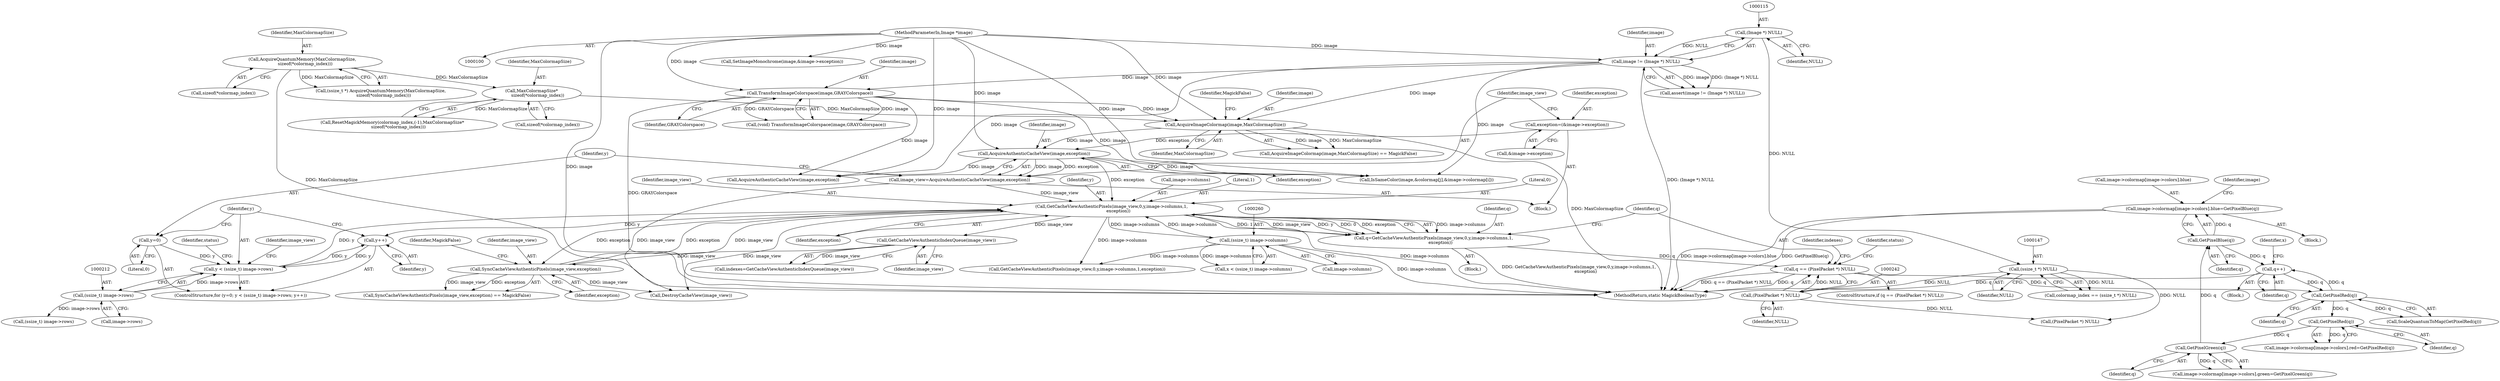 digraph "0_ImageMagick_db1ffb6cf44bcfe5c4d5fcf9d9109ded5617387f_1@array" {
"1000320" [label="(Call,image->colormap[image->colors].blue=GetPixelBlue(q))"];
"1000330" [label="(Call,GetPixelBlue(q))"];
"1000318" [label="(Call,GetPixelGreen(q))"];
"1000306" [label="(Call,GetPixelRed(q))"];
"1000271" [label="(Call,GetPixelRed(q))"];
"1000343" [label="(Call,q++)"];
"1000239" [label="(Call,q == (PixelPacket *) NULL)"];
"1000227" [label="(Call,q=GetCacheViewAuthenticPixels(image_view,0,y,image->columns,1,\n          exception))"];
"1000229" [label="(Call,GetCacheViewAuthenticPixels(image_view,0,y,image->columns,1,\n          exception))"];
"1000200" [label="(Call,image_view=AcquireAuthenticCacheView(image,exception))"];
"1000202" [label="(Call,AcquireAuthenticCacheView(image,exception))"];
"1000176" [label="(Call,AcquireImageColormap(image,MaxColormapSize))"];
"1000131" [label="(Call,TransformImageColorspace(image,GRAYColorspace))"];
"1000112" [label="(Call,image != (Image *) NULL)"];
"1000101" [label="(MethodParameterIn,Image *image)"];
"1000114" [label="(Call,(Image *) NULL)"];
"1000169" [label="(Call,MaxColormapSize*\n         sizeof(*colormap_index))"];
"1000138" [label="(Call,AcquireQuantumMemory(MaxColormapSize,\n    sizeof(*colormap_index)))"];
"1000194" [label="(Call,exception=(&image->exception))"];
"1000347" [label="(Call,SyncCacheViewAuthenticPixels(image_view,exception))"];
"1000251" [label="(Call,GetCacheViewAuthenticIndexQueue(image_view))"];
"1000209" [label="(Call,y < (ssize_t) image->rows)"];
"1000216" [label="(Call,y++)"];
"1000206" [label="(Call,y=0)"];
"1000211" [label="(Call,(ssize_t) image->rows)"];
"1000259" [label="(Call,(ssize_t) image->columns)"];
"1000241" [label="(Call,(PixelPacket *) NULL)"];
"1000146" [label="(Call,(ssize_t *) NULL)"];
"1000445" [label="(Call,IsSameColor(image,&colormap[j],&image->colormap[i]))"];
"1000349" [label="(Identifier,exception)"];
"1000243" [label="(Identifier,NULL)"];
"1000257" [label="(Call,x < (ssize_t) image->columns)"];
"1000232" [label="(Identifier,y)"];
"1000270" [label="(Call,ScaleQuantumToMap(GetPixelRed(q)))"];
"1000213" [label="(Call,image->rows)"];
"1000210" [label="(Identifier,y)"];
"1000271" [label="(Call,GetPixelRed(q))"];
"1000346" [label="(Call,SyncCacheViewAuthenticPixels(image_view,exception) == MagickFalse)"];
"1000146" [label="(Call,(ssize_t *) NULL)"];
"1000211" [label="(Call,(ssize_t) image->rows)"];
"1000178" [label="(Identifier,MaxColormapSize)"];
"1000217" [label="(Identifier,y)"];
"1000240" [label="(Identifier,q)"];
"1000344" [label="(Identifier,q)"];
"1000265" [label="(Identifier,x)"];
"1000228" [label="(Identifier,q)"];
"1000233" [label="(Call,image->columns)"];
"1000241" [label="(Call,(PixelPacket *) NULL)"];
"1000116" [label="(Identifier,NULL)"];
"1000195" [label="(Identifier,exception)"];
"1000179" [label="(Identifier,MagickFalse)"];
"1000306" [label="(Call,GetPixelRed(q))"];
"1000176" [label="(Call,AcquireImageColormap(image,MaxColormapSize))"];
"1000132" [label="(Identifier,image)"];
"1000114" [label="(Call,(Image *) NULL)"];
"1000170" [label="(Identifier,MaxColormapSize)"];
"1000209" [label="(Call,y < (ssize_t) image->rows)"];
"1000356" [label="(Call,DestroyCacheView(image_view))"];
"1000236" [label="(Literal,1)"];
"1000227" [label="(Call,q=GetCacheViewAuthenticPixels(image_view,0,y,image->columns,1,\n          exception))"];
"1000144" [label="(Call,colormap_index == (ssize_t *) NULL)"];
"1000321" [label="(Call,image->colormap[image->colors].blue)"];
"1000319" [label="(Identifier,q)"];
"1000334" [label="(Identifier,image)"];
"1000177" [label="(Identifier,image)"];
"1000252" [label="(Identifier,image_view)"];
"1000331" [label="(Identifier,q)"];
"1000205" [label="(ControlStructure,for (y=0; y < (ssize_t) image->rows; y++))"];
"1000206" [label="(Call,y=0)"];
"1000171" [label="(Call,sizeof(*colormap_index))"];
"1000527" [label="(Call,(ssize_t) image->rows)"];
"1000251" [label="(Call,GetCacheViewAuthenticIndexQueue(image_view))"];
"1000161" [label="(Block,)"];
"1000136" [label="(Call,(ssize_t *) AcquireQuantumMemory(MaxColormapSize,\n    sizeof(*colormap_index)))"];
"1000216" [label="(Call,y++)"];
"1000308" [label="(Call,image->colormap[image->colors].green=GetPixelGreen(q))"];
"1000169" [label="(Call,MaxColormapSize*\n         sizeof(*colormap_index))"];
"1000200" [label="(Call,image_view=AcquireAuthenticCacheView(image,exception))"];
"1000619" [label="(Call,SetImageMonochrome(image,&image->exception))"];
"1000272" [label="(Identifier,q)"];
"1000343" [label="(Call,q++)"];
"1000231" [label="(Literal,0)"];
"1000318" [label="(Call,GetPixelGreen(q))"];
"1000296" [label="(Call,image->colormap[image->colors].red=GetPixelRed(q))"];
"1000348" [label="(Identifier,image_view)"];
"1000175" [label="(Call,AcquireImageColormap(image,MaxColormapSize) == MagickFalse)"];
"1000250" [label="(Identifier,indexes)"];
"1000224" [label="(Identifier,status)"];
"1000330" [label="(Call,GetPixelBlue(q))"];
"1000545" [label="(Call,GetCacheViewAuthenticPixels(image_view,0,y,image->columns,1,exception))"];
"1000249" [label="(Call,indexes=GetCacheViewAuthenticIndexQueue(image_view))"];
"1000111" [label="(Call,assert(image != (Image *) NULL))"];
"1000204" [label="(Identifier,exception)"];
"1000101" [label="(MethodParameterIn,Image *image)"];
"1000148" [label="(Identifier,NULL)"];
"1000320" [label="(Call,image->colormap[image->colors].blue=GetPixelBlue(q))"];
"1000230" [label="(Identifier,image_view)"];
"1000133" [label="(Identifier,GRAYColorspace)"];
"1000131" [label="(Call,TransformImageColorspace(image,GRAYColorspace))"];
"1000347" [label="(Call,SyncCacheViewAuthenticPixels(image_view,exception))"];
"1000408" [label="(Call,(PixelPacket *) NULL)"];
"1000259" [label="(Call,(ssize_t) image->columns)"];
"1000208" [label="(Literal,0)"];
"1000139" [label="(Identifier,MaxColormapSize)"];
"1000307" [label="(Identifier,q)"];
"1000196" [label="(Call,&image->exception)"];
"1000355" [label="(Identifier,image_view)"];
"1000633" [label="(MethodReturn,static MagickBooleanType)"];
"1000246" [label="(Identifier,status)"];
"1000194" [label="(Call,exception=(&image->exception))"];
"1000518" [label="(Call,AcquireAuthenticCacheView(image,exception))"];
"1000140" [label="(Call,sizeof(*colormap_index))"];
"1000165" [label="(Call,ResetMagickMemory(colormap_index,(-1),MaxColormapSize*\n         sizeof(*colormap_index)))"];
"1000286" [label="(Block,)"];
"1000113" [label="(Identifier,image)"];
"1000138" [label="(Call,AcquireQuantumMemory(MaxColormapSize,\n    sizeof(*colormap_index)))"];
"1000203" [label="(Identifier,image)"];
"1000237" [label="(Identifier,exception)"];
"1000129" [label="(Call,(void) TransformImageColorspace(image,GRAYColorspace))"];
"1000229" [label="(Call,GetCacheViewAuthenticPixels(image_view,0,y,image->columns,1,\n          exception))"];
"1000266" [label="(Block,)"];
"1000207" [label="(Identifier,y)"];
"1000112" [label="(Call,image != (Image *) NULL)"];
"1000202" [label="(Call,AcquireAuthenticCacheView(image,exception))"];
"1000350" [label="(Identifier,MagickFalse)"];
"1000238" [label="(ControlStructure,if (q == (PixelPacket *) NULL))"];
"1000201" [label="(Identifier,image_view)"];
"1000261" [label="(Call,image->columns)"];
"1000218" [label="(Block,)"];
"1000239" [label="(Call,q == (PixelPacket *) NULL)"];
"1000320" -> "1000286"  [label="AST: "];
"1000320" -> "1000330"  [label="CFG: "];
"1000321" -> "1000320"  [label="AST: "];
"1000330" -> "1000320"  [label="AST: "];
"1000334" -> "1000320"  [label="CFG: "];
"1000320" -> "1000633"  [label="DDG: GetPixelBlue(q)"];
"1000320" -> "1000633"  [label="DDG: image->colormap[image->colors].blue"];
"1000330" -> "1000320"  [label="DDG: q"];
"1000330" -> "1000331"  [label="CFG: "];
"1000331" -> "1000330"  [label="AST: "];
"1000318" -> "1000330"  [label="DDG: q"];
"1000330" -> "1000343"  [label="DDG: q"];
"1000318" -> "1000308"  [label="AST: "];
"1000318" -> "1000319"  [label="CFG: "];
"1000319" -> "1000318"  [label="AST: "];
"1000308" -> "1000318"  [label="CFG: "];
"1000318" -> "1000308"  [label="DDG: q"];
"1000306" -> "1000318"  [label="DDG: q"];
"1000306" -> "1000296"  [label="AST: "];
"1000306" -> "1000307"  [label="CFG: "];
"1000307" -> "1000306"  [label="AST: "];
"1000296" -> "1000306"  [label="CFG: "];
"1000306" -> "1000296"  [label="DDG: q"];
"1000271" -> "1000306"  [label="DDG: q"];
"1000271" -> "1000270"  [label="AST: "];
"1000271" -> "1000272"  [label="CFG: "];
"1000272" -> "1000271"  [label="AST: "];
"1000270" -> "1000271"  [label="CFG: "];
"1000271" -> "1000270"  [label="DDG: q"];
"1000343" -> "1000271"  [label="DDG: q"];
"1000239" -> "1000271"  [label="DDG: q"];
"1000271" -> "1000343"  [label="DDG: q"];
"1000343" -> "1000266"  [label="AST: "];
"1000343" -> "1000344"  [label="CFG: "];
"1000344" -> "1000343"  [label="AST: "];
"1000265" -> "1000343"  [label="CFG: "];
"1000343" -> "1000633"  [label="DDG: q"];
"1000239" -> "1000238"  [label="AST: "];
"1000239" -> "1000241"  [label="CFG: "];
"1000240" -> "1000239"  [label="AST: "];
"1000241" -> "1000239"  [label="AST: "];
"1000246" -> "1000239"  [label="CFG: "];
"1000250" -> "1000239"  [label="CFG: "];
"1000239" -> "1000633"  [label="DDG: q == (PixelPacket *) NULL"];
"1000239" -> "1000633"  [label="DDG: q"];
"1000227" -> "1000239"  [label="DDG: q"];
"1000241" -> "1000239"  [label="DDG: NULL"];
"1000227" -> "1000218"  [label="AST: "];
"1000227" -> "1000229"  [label="CFG: "];
"1000228" -> "1000227"  [label="AST: "];
"1000229" -> "1000227"  [label="AST: "];
"1000240" -> "1000227"  [label="CFG: "];
"1000227" -> "1000633"  [label="DDG: GetCacheViewAuthenticPixels(image_view,0,y,image->columns,1,\n          exception)"];
"1000229" -> "1000227"  [label="DDG: image->columns"];
"1000229" -> "1000227"  [label="DDG: 1"];
"1000229" -> "1000227"  [label="DDG: image_view"];
"1000229" -> "1000227"  [label="DDG: y"];
"1000229" -> "1000227"  [label="DDG: 0"];
"1000229" -> "1000227"  [label="DDG: exception"];
"1000229" -> "1000237"  [label="CFG: "];
"1000230" -> "1000229"  [label="AST: "];
"1000231" -> "1000229"  [label="AST: "];
"1000232" -> "1000229"  [label="AST: "];
"1000233" -> "1000229"  [label="AST: "];
"1000236" -> "1000229"  [label="AST: "];
"1000237" -> "1000229"  [label="AST: "];
"1000229" -> "1000633"  [label="DDG: image->columns"];
"1000229" -> "1000216"  [label="DDG: y"];
"1000200" -> "1000229"  [label="DDG: image_view"];
"1000347" -> "1000229"  [label="DDG: image_view"];
"1000347" -> "1000229"  [label="DDG: exception"];
"1000209" -> "1000229"  [label="DDG: y"];
"1000259" -> "1000229"  [label="DDG: image->columns"];
"1000202" -> "1000229"  [label="DDG: exception"];
"1000229" -> "1000251"  [label="DDG: image_view"];
"1000229" -> "1000259"  [label="DDG: image->columns"];
"1000229" -> "1000347"  [label="DDG: exception"];
"1000229" -> "1000356"  [label="DDG: image_view"];
"1000229" -> "1000545"  [label="DDG: image->columns"];
"1000200" -> "1000161"  [label="AST: "];
"1000200" -> "1000202"  [label="CFG: "];
"1000201" -> "1000200"  [label="AST: "];
"1000202" -> "1000200"  [label="AST: "];
"1000207" -> "1000200"  [label="CFG: "];
"1000202" -> "1000200"  [label="DDG: image"];
"1000202" -> "1000200"  [label="DDG: exception"];
"1000200" -> "1000356"  [label="DDG: image_view"];
"1000202" -> "1000204"  [label="CFG: "];
"1000203" -> "1000202"  [label="AST: "];
"1000204" -> "1000202"  [label="AST: "];
"1000176" -> "1000202"  [label="DDG: image"];
"1000101" -> "1000202"  [label="DDG: image"];
"1000194" -> "1000202"  [label="DDG: exception"];
"1000202" -> "1000445"  [label="DDG: image"];
"1000202" -> "1000518"  [label="DDG: image"];
"1000176" -> "1000175"  [label="AST: "];
"1000176" -> "1000178"  [label="CFG: "];
"1000177" -> "1000176"  [label="AST: "];
"1000178" -> "1000176"  [label="AST: "];
"1000179" -> "1000176"  [label="CFG: "];
"1000176" -> "1000633"  [label="DDG: MaxColormapSize"];
"1000176" -> "1000175"  [label="DDG: image"];
"1000176" -> "1000175"  [label="DDG: MaxColormapSize"];
"1000131" -> "1000176"  [label="DDG: image"];
"1000112" -> "1000176"  [label="DDG: image"];
"1000101" -> "1000176"  [label="DDG: image"];
"1000169" -> "1000176"  [label="DDG: MaxColormapSize"];
"1000131" -> "1000129"  [label="AST: "];
"1000131" -> "1000133"  [label="CFG: "];
"1000132" -> "1000131"  [label="AST: "];
"1000133" -> "1000131"  [label="AST: "];
"1000129" -> "1000131"  [label="CFG: "];
"1000131" -> "1000633"  [label="DDG: GRAYColorspace"];
"1000131" -> "1000129"  [label="DDG: image"];
"1000131" -> "1000129"  [label="DDG: GRAYColorspace"];
"1000112" -> "1000131"  [label="DDG: image"];
"1000101" -> "1000131"  [label="DDG: image"];
"1000131" -> "1000445"  [label="DDG: image"];
"1000131" -> "1000518"  [label="DDG: image"];
"1000112" -> "1000111"  [label="AST: "];
"1000112" -> "1000114"  [label="CFG: "];
"1000113" -> "1000112"  [label="AST: "];
"1000114" -> "1000112"  [label="AST: "];
"1000111" -> "1000112"  [label="CFG: "];
"1000112" -> "1000633"  [label="DDG: (Image *) NULL"];
"1000112" -> "1000111"  [label="DDG: image"];
"1000112" -> "1000111"  [label="DDG: (Image *) NULL"];
"1000101" -> "1000112"  [label="DDG: image"];
"1000114" -> "1000112"  [label="DDG: NULL"];
"1000112" -> "1000445"  [label="DDG: image"];
"1000112" -> "1000518"  [label="DDG: image"];
"1000101" -> "1000100"  [label="AST: "];
"1000101" -> "1000633"  [label="DDG: image"];
"1000101" -> "1000445"  [label="DDG: image"];
"1000101" -> "1000518"  [label="DDG: image"];
"1000101" -> "1000619"  [label="DDG: image"];
"1000114" -> "1000116"  [label="CFG: "];
"1000115" -> "1000114"  [label="AST: "];
"1000116" -> "1000114"  [label="AST: "];
"1000114" -> "1000146"  [label="DDG: NULL"];
"1000169" -> "1000165"  [label="AST: "];
"1000169" -> "1000171"  [label="CFG: "];
"1000170" -> "1000169"  [label="AST: "];
"1000171" -> "1000169"  [label="AST: "];
"1000165" -> "1000169"  [label="CFG: "];
"1000169" -> "1000165"  [label="DDG: MaxColormapSize"];
"1000138" -> "1000169"  [label="DDG: MaxColormapSize"];
"1000138" -> "1000136"  [label="AST: "];
"1000138" -> "1000140"  [label="CFG: "];
"1000139" -> "1000138"  [label="AST: "];
"1000140" -> "1000138"  [label="AST: "];
"1000136" -> "1000138"  [label="CFG: "];
"1000138" -> "1000633"  [label="DDG: MaxColormapSize"];
"1000138" -> "1000136"  [label="DDG: MaxColormapSize"];
"1000194" -> "1000161"  [label="AST: "];
"1000194" -> "1000196"  [label="CFG: "];
"1000195" -> "1000194"  [label="AST: "];
"1000196" -> "1000194"  [label="AST: "];
"1000201" -> "1000194"  [label="CFG: "];
"1000347" -> "1000346"  [label="AST: "];
"1000347" -> "1000349"  [label="CFG: "];
"1000348" -> "1000347"  [label="AST: "];
"1000349" -> "1000347"  [label="AST: "];
"1000350" -> "1000347"  [label="CFG: "];
"1000347" -> "1000346"  [label="DDG: image_view"];
"1000347" -> "1000346"  [label="DDG: exception"];
"1000251" -> "1000347"  [label="DDG: image_view"];
"1000347" -> "1000356"  [label="DDG: image_view"];
"1000251" -> "1000249"  [label="AST: "];
"1000251" -> "1000252"  [label="CFG: "];
"1000252" -> "1000251"  [label="AST: "];
"1000249" -> "1000251"  [label="CFG: "];
"1000251" -> "1000249"  [label="DDG: image_view"];
"1000209" -> "1000205"  [label="AST: "];
"1000209" -> "1000211"  [label="CFG: "];
"1000210" -> "1000209"  [label="AST: "];
"1000211" -> "1000209"  [label="AST: "];
"1000224" -> "1000209"  [label="CFG: "];
"1000355" -> "1000209"  [label="CFG: "];
"1000216" -> "1000209"  [label="DDG: y"];
"1000206" -> "1000209"  [label="DDG: y"];
"1000211" -> "1000209"  [label="DDG: image->rows"];
"1000209" -> "1000216"  [label="DDG: y"];
"1000216" -> "1000205"  [label="AST: "];
"1000216" -> "1000217"  [label="CFG: "];
"1000217" -> "1000216"  [label="AST: "];
"1000210" -> "1000216"  [label="CFG: "];
"1000206" -> "1000205"  [label="AST: "];
"1000206" -> "1000208"  [label="CFG: "];
"1000207" -> "1000206"  [label="AST: "];
"1000208" -> "1000206"  [label="AST: "];
"1000210" -> "1000206"  [label="CFG: "];
"1000211" -> "1000213"  [label="CFG: "];
"1000212" -> "1000211"  [label="AST: "];
"1000213" -> "1000211"  [label="AST: "];
"1000211" -> "1000527"  [label="DDG: image->rows"];
"1000259" -> "1000257"  [label="AST: "];
"1000259" -> "1000261"  [label="CFG: "];
"1000260" -> "1000259"  [label="AST: "];
"1000261" -> "1000259"  [label="AST: "];
"1000257" -> "1000259"  [label="CFG: "];
"1000259" -> "1000633"  [label="DDG: image->columns"];
"1000259" -> "1000257"  [label="DDG: image->columns"];
"1000259" -> "1000545"  [label="DDG: image->columns"];
"1000241" -> "1000243"  [label="CFG: "];
"1000242" -> "1000241"  [label="AST: "];
"1000243" -> "1000241"  [label="AST: "];
"1000146" -> "1000241"  [label="DDG: NULL"];
"1000241" -> "1000408"  [label="DDG: NULL"];
"1000146" -> "1000144"  [label="AST: "];
"1000146" -> "1000148"  [label="CFG: "];
"1000147" -> "1000146"  [label="AST: "];
"1000148" -> "1000146"  [label="AST: "];
"1000144" -> "1000146"  [label="CFG: "];
"1000146" -> "1000144"  [label="DDG: NULL"];
"1000146" -> "1000408"  [label="DDG: NULL"];
}
